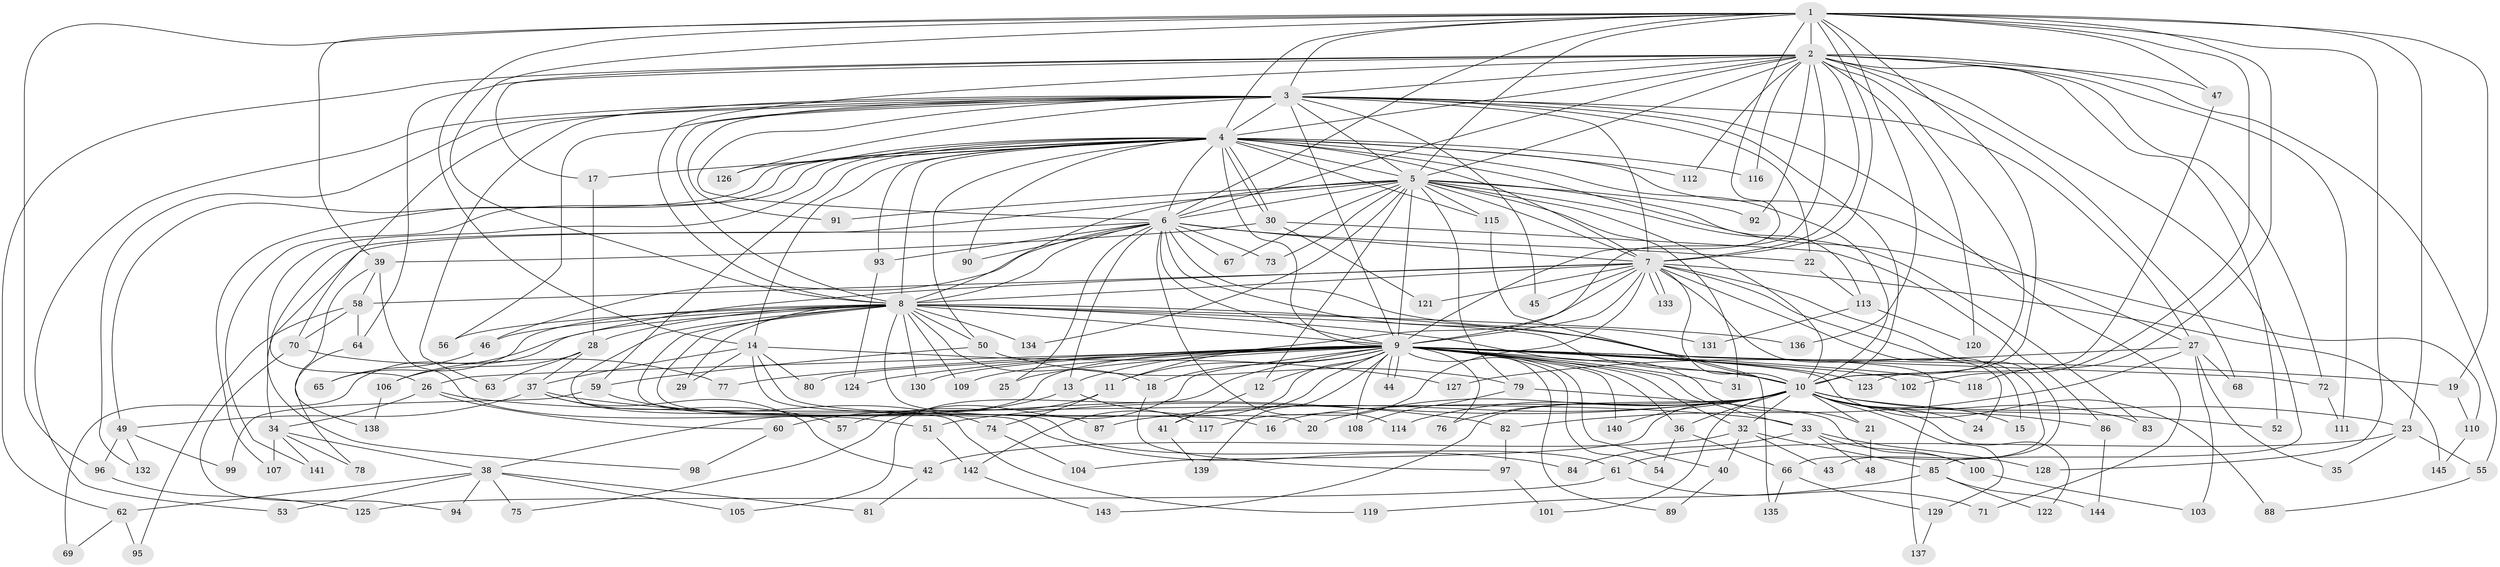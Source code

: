 // coarse degree distribution, {22: 0.008620689655172414, 31: 0.008620689655172414, 17: 0.008620689655172414, 25: 0.008620689655172414, 18: 0.008620689655172414, 20: 0.008620689655172414, 24: 0.008620689655172414, 41: 0.008620689655172414, 30: 0.008620689655172414, 4: 0.08620689655172414, 2: 0.5689655172413793, 3: 0.15517241379310345, 6: 0.04310344827586207, 5: 0.017241379310344827, 7: 0.017241379310344827, 9: 0.008620689655172414, 8: 0.017241379310344827, 1: 0.008620689655172414}
// Generated by graph-tools (version 1.1) at 2025/23/03/03/25 07:23:46]
// undirected, 145 vertices, 315 edges
graph export_dot {
graph [start="1"]
  node [color=gray90,style=filled];
  1;
  2;
  3;
  4;
  5;
  6;
  7;
  8;
  9;
  10;
  11;
  12;
  13;
  14;
  15;
  16;
  17;
  18;
  19;
  20;
  21;
  22;
  23;
  24;
  25;
  26;
  27;
  28;
  29;
  30;
  31;
  32;
  33;
  34;
  35;
  36;
  37;
  38;
  39;
  40;
  41;
  42;
  43;
  44;
  45;
  46;
  47;
  48;
  49;
  50;
  51;
  52;
  53;
  54;
  55;
  56;
  57;
  58;
  59;
  60;
  61;
  62;
  63;
  64;
  65;
  66;
  67;
  68;
  69;
  70;
  71;
  72;
  73;
  74;
  75;
  76;
  77;
  78;
  79;
  80;
  81;
  82;
  83;
  84;
  85;
  86;
  87;
  88;
  89;
  90;
  91;
  92;
  93;
  94;
  95;
  96;
  97;
  98;
  99;
  100;
  101;
  102;
  103;
  104;
  105;
  106;
  107;
  108;
  109;
  110;
  111;
  112;
  113;
  114;
  115;
  116;
  117;
  118;
  119;
  120;
  121;
  122;
  123;
  124;
  125;
  126;
  127;
  128;
  129;
  130;
  131;
  132;
  133;
  134;
  135;
  136;
  137;
  138;
  139;
  140;
  141;
  142;
  143;
  144;
  145;
  1 -- 2;
  1 -- 3;
  1 -- 4;
  1 -- 5;
  1 -- 6;
  1 -- 7;
  1 -- 8;
  1 -- 9;
  1 -- 10;
  1 -- 14;
  1 -- 19;
  1 -- 23;
  1 -- 39;
  1 -- 47;
  1 -- 96;
  1 -- 102;
  1 -- 118;
  1 -- 128;
  1 -- 136;
  2 -- 3;
  2 -- 4;
  2 -- 5;
  2 -- 6;
  2 -- 7;
  2 -- 8;
  2 -- 9;
  2 -- 10;
  2 -- 17;
  2 -- 47;
  2 -- 52;
  2 -- 55;
  2 -- 62;
  2 -- 64;
  2 -- 68;
  2 -- 72;
  2 -- 85;
  2 -- 92;
  2 -- 111;
  2 -- 112;
  2 -- 116;
  2 -- 120;
  3 -- 4;
  3 -- 5;
  3 -- 6;
  3 -- 7;
  3 -- 8;
  3 -- 9;
  3 -- 10;
  3 -- 22;
  3 -- 27;
  3 -- 45;
  3 -- 53;
  3 -- 56;
  3 -- 63;
  3 -- 70;
  3 -- 71;
  3 -- 91;
  3 -- 126;
  3 -- 132;
  4 -- 5;
  4 -- 6;
  4 -- 7;
  4 -- 8;
  4 -- 9;
  4 -- 10;
  4 -- 14;
  4 -- 17;
  4 -- 27;
  4 -- 30;
  4 -- 30;
  4 -- 34;
  4 -- 49;
  4 -- 50;
  4 -- 59;
  4 -- 90;
  4 -- 93;
  4 -- 107;
  4 -- 112;
  4 -- 113;
  4 -- 115;
  4 -- 116;
  4 -- 126;
  4 -- 141;
  5 -- 6;
  5 -- 7;
  5 -- 8;
  5 -- 9;
  5 -- 10;
  5 -- 12;
  5 -- 26;
  5 -- 31;
  5 -- 67;
  5 -- 73;
  5 -- 79;
  5 -- 83;
  5 -- 91;
  5 -- 92;
  5 -- 110;
  5 -- 115;
  5 -- 134;
  6 -- 7;
  6 -- 8;
  6 -- 9;
  6 -- 10;
  6 -- 13;
  6 -- 22;
  6 -- 25;
  6 -- 46;
  6 -- 67;
  6 -- 73;
  6 -- 90;
  6 -- 93;
  6 -- 98;
  6 -- 114;
  6 -- 131;
  7 -- 8;
  7 -- 9;
  7 -- 10;
  7 -- 11;
  7 -- 15;
  7 -- 24;
  7 -- 43;
  7 -- 45;
  7 -- 58;
  7 -- 66;
  7 -- 106;
  7 -- 117;
  7 -- 121;
  7 -- 133;
  7 -- 133;
  7 -- 145;
  8 -- 9;
  8 -- 10;
  8 -- 18;
  8 -- 20;
  8 -- 21;
  8 -- 28;
  8 -- 29;
  8 -- 46;
  8 -- 50;
  8 -- 56;
  8 -- 61;
  8 -- 65;
  8 -- 69;
  8 -- 84;
  8 -- 109;
  8 -- 119;
  8 -- 130;
  8 -- 134;
  8 -- 136;
  8 -- 137;
  9 -- 10;
  9 -- 11;
  9 -- 12;
  9 -- 13;
  9 -- 18;
  9 -- 19;
  9 -- 25;
  9 -- 26;
  9 -- 31;
  9 -- 32;
  9 -- 33;
  9 -- 36;
  9 -- 38;
  9 -- 40;
  9 -- 41;
  9 -- 44;
  9 -- 44;
  9 -- 54;
  9 -- 72;
  9 -- 75;
  9 -- 76;
  9 -- 77;
  9 -- 80;
  9 -- 88;
  9 -- 89;
  9 -- 102;
  9 -- 105;
  9 -- 108;
  9 -- 109;
  9 -- 118;
  9 -- 123;
  9 -- 124;
  9 -- 130;
  9 -- 139;
  9 -- 140;
  9 -- 142;
  10 -- 15;
  10 -- 16;
  10 -- 20;
  10 -- 21;
  10 -- 23;
  10 -- 24;
  10 -- 32;
  10 -- 36;
  10 -- 51;
  10 -- 52;
  10 -- 76;
  10 -- 83;
  10 -- 86;
  10 -- 87;
  10 -- 101;
  10 -- 104;
  10 -- 114;
  10 -- 122;
  10 -- 129;
  10 -- 140;
  10 -- 143;
  11 -- 57;
  11 -- 74;
  12 -- 41;
  13 -- 60;
  13 -- 117;
  14 -- 16;
  14 -- 29;
  14 -- 37;
  14 -- 80;
  14 -- 87;
  14 -- 127;
  17 -- 28;
  18 -- 97;
  19 -- 110;
  21 -- 48;
  22 -- 113;
  23 -- 35;
  23 -- 55;
  23 -- 61;
  26 -- 33;
  26 -- 34;
  26 -- 60;
  27 -- 35;
  27 -- 68;
  27 -- 82;
  27 -- 103;
  27 -- 127;
  28 -- 37;
  28 -- 63;
  28 -- 106;
  30 -- 39;
  30 -- 86;
  30 -- 121;
  32 -- 40;
  32 -- 42;
  32 -- 43;
  32 -- 85;
  33 -- 48;
  33 -- 84;
  33 -- 100;
  33 -- 128;
  34 -- 38;
  34 -- 78;
  34 -- 107;
  34 -- 141;
  36 -- 54;
  36 -- 66;
  37 -- 42;
  37 -- 49;
  37 -- 57;
  37 -- 82;
  38 -- 53;
  38 -- 62;
  38 -- 75;
  38 -- 81;
  38 -- 94;
  38 -- 105;
  39 -- 51;
  39 -- 58;
  39 -- 138;
  40 -- 89;
  41 -- 139;
  42 -- 81;
  46 -- 65;
  47 -- 123;
  49 -- 96;
  49 -- 99;
  49 -- 132;
  50 -- 59;
  50 -- 79;
  51 -- 142;
  55 -- 88;
  58 -- 64;
  58 -- 70;
  58 -- 95;
  59 -- 74;
  59 -- 99;
  60 -- 98;
  61 -- 71;
  61 -- 125;
  62 -- 69;
  62 -- 95;
  64 -- 78;
  66 -- 129;
  66 -- 135;
  70 -- 77;
  70 -- 94;
  72 -- 111;
  74 -- 104;
  79 -- 100;
  79 -- 108;
  82 -- 97;
  85 -- 119;
  85 -- 122;
  85 -- 144;
  86 -- 144;
  93 -- 124;
  96 -- 125;
  97 -- 101;
  100 -- 103;
  106 -- 138;
  110 -- 145;
  113 -- 120;
  113 -- 131;
  115 -- 135;
  129 -- 137;
  142 -- 143;
}
